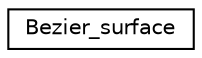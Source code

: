 digraph "Graphical Class Hierarchy"
{
  edge [fontname="Helvetica",fontsize="10",labelfontname="Helvetica",labelfontsize="10"];
  node [fontname="Helvetica",fontsize="10",shape=record];
  rankdir="LR";
  Node0 [label="Bezier_surface",height=0.2,width=0.4,color="black", fillcolor="white", style="filled",URL="$classBezier__surface.html",tooltip="A surface represented by a collection of Bezier patches. "];
}

